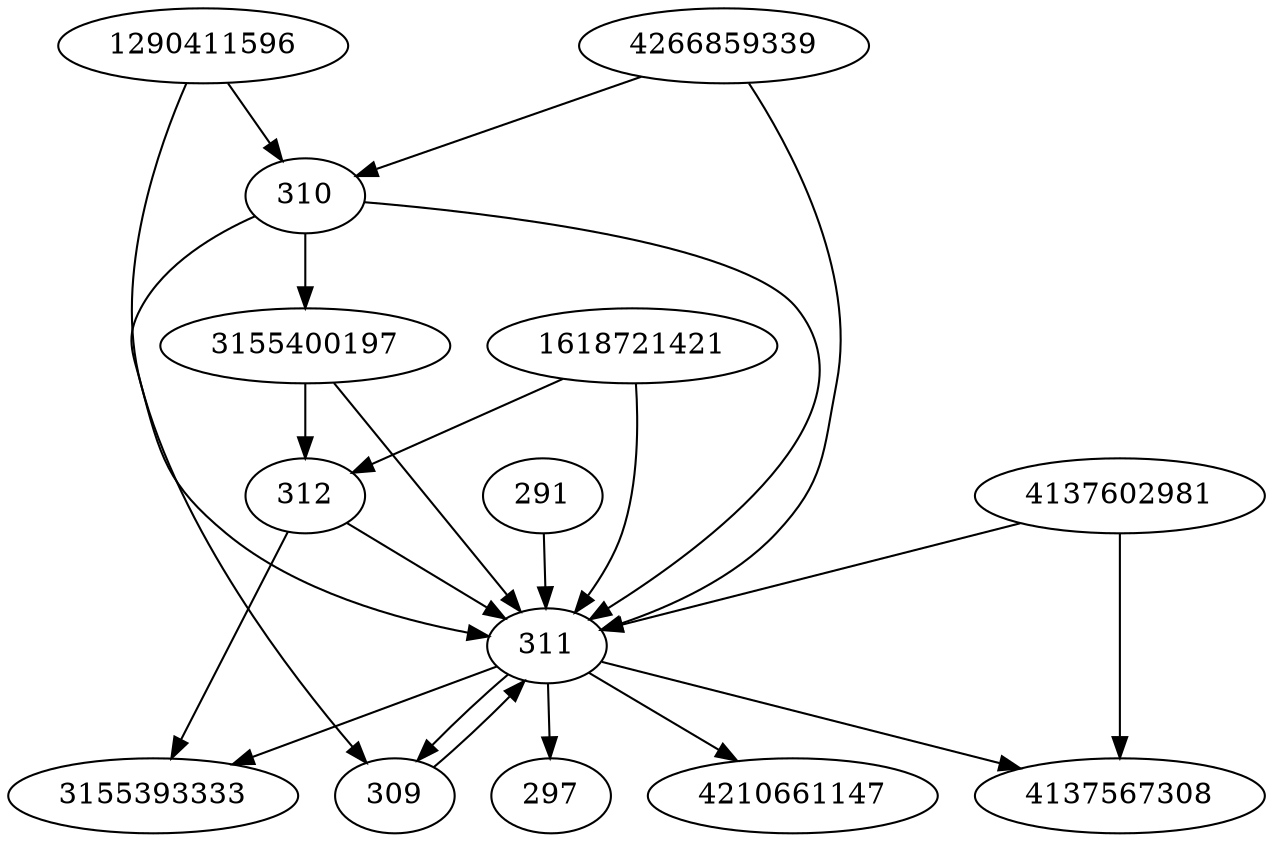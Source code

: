 strict digraph  {
291;
3155400197;
4137602981;
297;
4266859339;
1290411596;
1618721421;
4137567308;
309;
310;
3155393333;
312;
4210661147;
311;
291 -> 311;
3155400197 -> 311;
3155400197 -> 312;
4137602981 -> 4137567308;
4137602981 -> 311;
4266859339 -> 310;
4266859339 -> 311;
1290411596 -> 310;
1290411596 -> 311;
1618721421 -> 312;
1618721421 -> 311;
309 -> 311;
310 -> 309;
310 -> 311;
310 -> 3155400197;
312 -> 311;
312 -> 3155393333;
311 -> 297;
311 -> 4137567308;
311 -> 3155393333;
311 -> 309;
311 -> 4210661147;
}
